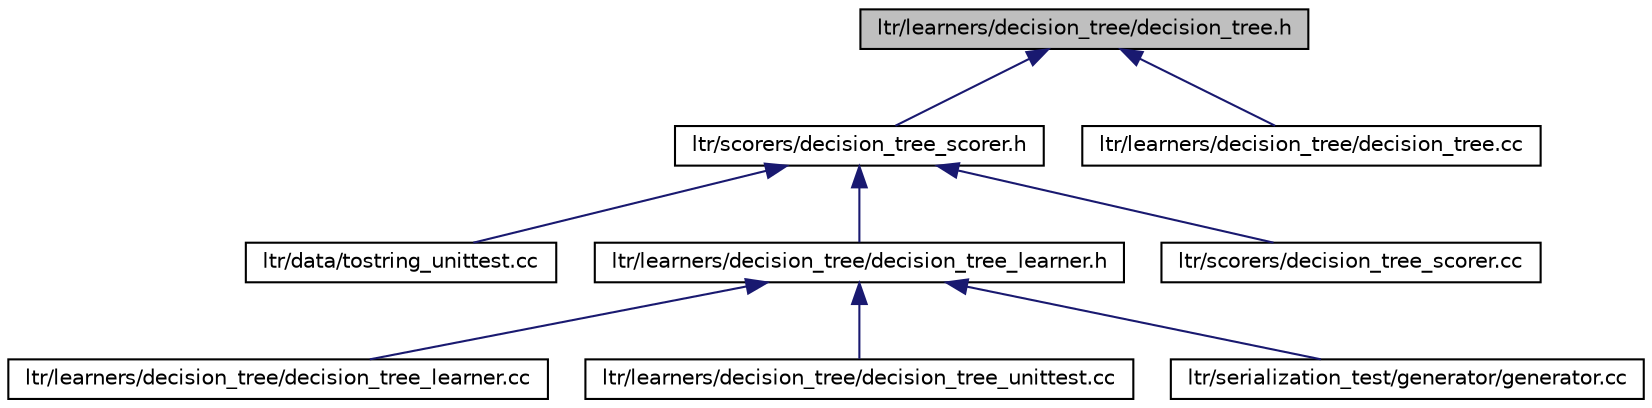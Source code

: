 digraph G
{
  edge [fontname="Helvetica",fontsize="10",labelfontname="Helvetica",labelfontsize="10"];
  node [fontname="Helvetica",fontsize="10",shape=record];
  Node1 [label="ltr/learners/decision_tree/decision_tree.h",height=0.2,width=0.4,color="black", fillcolor="grey75", style="filled" fontcolor="black"];
  Node1 -> Node2 [dir="back",color="midnightblue",fontsize="10",style="solid",fontname="Helvetica"];
  Node2 [label="ltr/scorers/decision_tree_scorer.h",height=0.2,width=0.4,color="black", fillcolor="white", style="filled",URL="$decision__tree__scorer_8h.html"];
  Node2 -> Node3 [dir="back",color="midnightblue",fontsize="10",style="solid",fontname="Helvetica"];
  Node3 [label="ltr/data/tostring_unittest.cc",height=0.2,width=0.4,color="black", fillcolor="white", style="filled",URL="$tostring__unittest_8cc.html"];
  Node2 -> Node4 [dir="back",color="midnightblue",fontsize="10",style="solid",fontname="Helvetica"];
  Node4 [label="ltr/learners/decision_tree/decision_tree_learner.h",height=0.2,width=0.4,color="black", fillcolor="white", style="filled",URL="$decision__tree__learner_8h.html"];
  Node4 -> Node5 [dir="back",color="midnightblue",fontsize="10",style="solid",fontname="Helvetica"];
  Node5 [label="ltr/learners/decision_tree/decision_tree_learner.cc",height=0.2,width=0.4,color="black", fillcolor="white", style="filled",URL="$decision__tree__learner_8cc.html"];
  Node4 -> Node6 [dir="back",color="midnightblue",fontsize="10",style="solid",fontname="Helvetica"];
  Node6 [label="ltr/learners/decision_tree/decision_tree_unittest.cc",height=0.2,width=0.4,color="black", fillcolor="white", style="filled",URL="$decision__tree__unittest_8cc.html"];
  Node4 -> Node7 [dir="back",color="midnightblue",fontsize="10",style="solid",fontname="Helvetica"];
  Node7 [label="ltr/serialization_test/generator/generator.cc",height=0.2,width=0.4,color="black", fillcolor="white", style="filled",URL="$generator_8cc.html"];
  Node2 -> Node8 [dir="back",color="midnightblue",fontsize="10",style="solid",fontname="Helvetica"];
  Node8 [label="ltr/scorers/decision_tree_scorer.cc",height=0.2,width=0.4,color="black", fillcolor="white", style="filled",URL="$decision__tree__scorer_8cc.html"];
  Node1 -> Node9 [dir="back",color="midnightblue",fontsize="10",style="solid",fontname="Helvetica"];
  Node9 [label="ltr/learners/decision_tree/decision_tree.cc",height=0.2,width=0.4,color="black", fillcolor="white", style="filled",URL="$decision__tree_8cc.html"];
}
